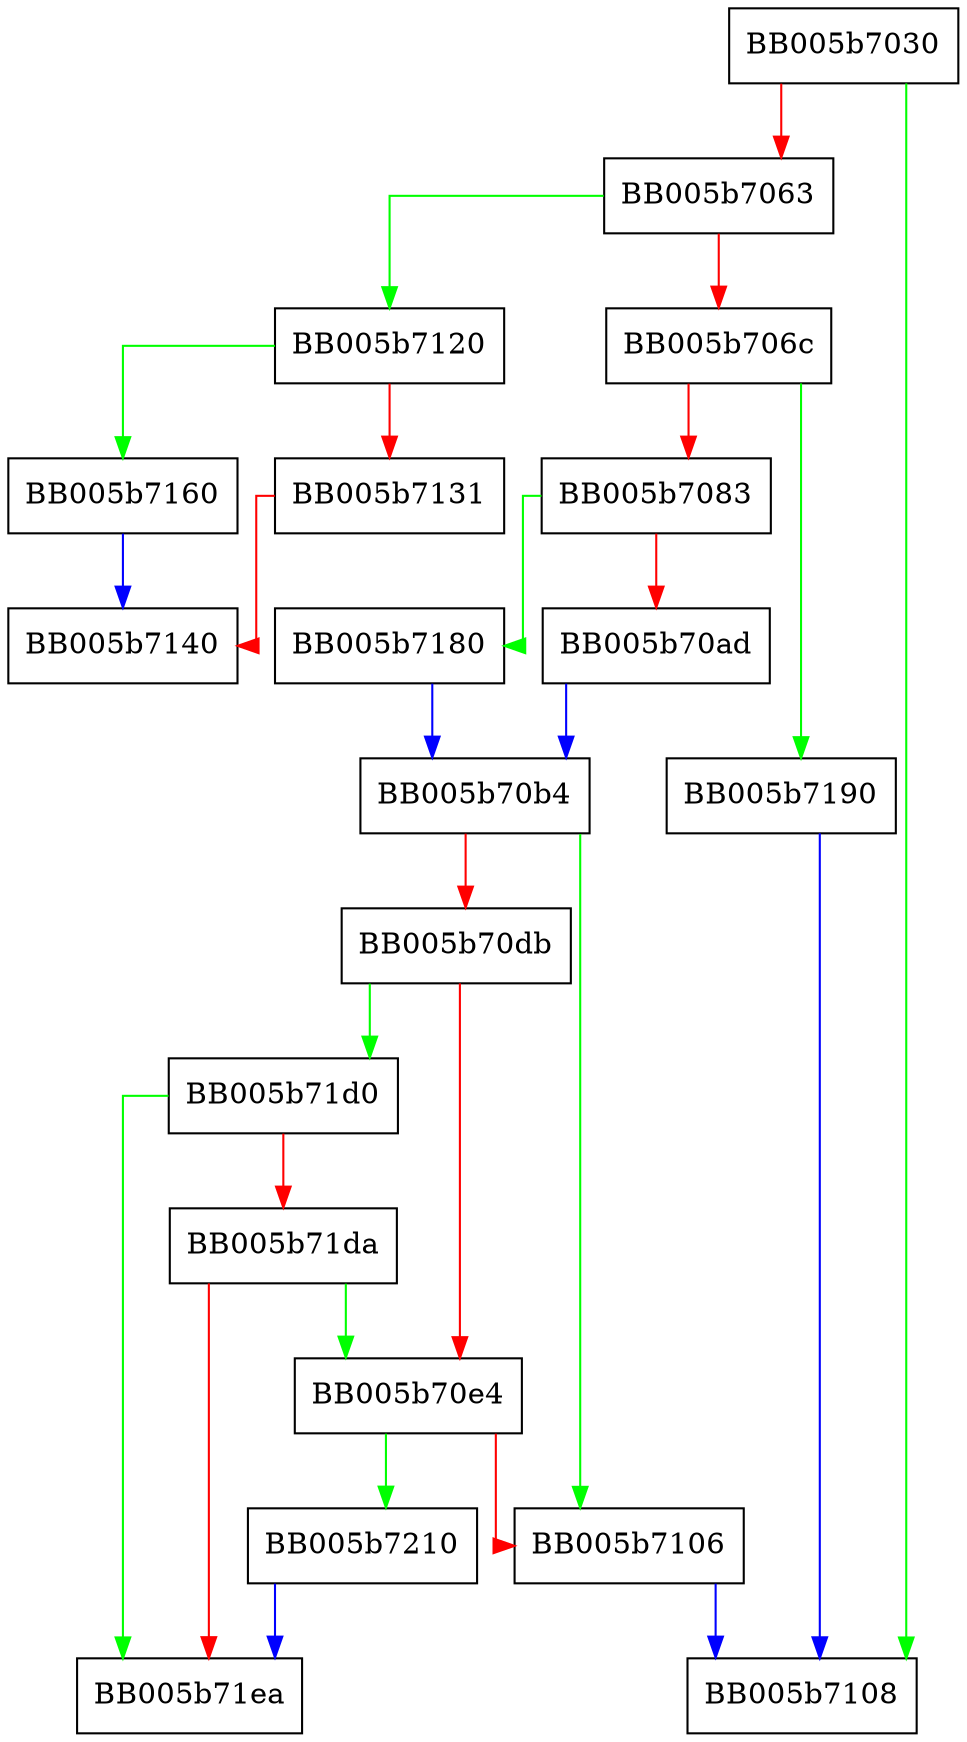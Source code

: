 digraph aesni_ocb_init_key {
  node [shape="box"];
  graph [splines=ortho];
  BB005b7030 -> BB005b7108 [color="green"];
  BB005b7030 -> BB005b7063 [color="red"];
  BB005b7063 -> BB005b7120 [color="green"];
  BB005b7063 -> BB005b706c [color="red"];
  BB005b706c -> BB005b7190 [color="green"];
  BB005b706c -> BB005b7083 [color="red"];
  BB005b7083 -> BB005b7180 [color="green"];
  BB005b7083 -> BB005b70ad [color="red"];
  BB005b70ad -> BB005b70b4 [color="blue"];
  BB005b70b4 -> BB005b7106 [color="green"];
  BB005b70b4 -> BB005b70db [color="red"];
  BB005b70db -> BB005b71d0 [color="green"];
  BB005b70db -> BB005b70e4 [color="red"];
  BB005b70e4 -> BB005b7210 [color="green"];
  BB005b70e4 -> BB005b7106 [color="red"];
  BB005b7106 -> BB005b7108 [color="blue"];
  BB005b7120 -> BB005b7160 [color="green"];
  BB005b7120 -> BB005b7131 [color="red"];
  BB005b7131 -> BB005b7140 [color="red"];
  BB005b7160 -> BB005b7140 [color="blue"];
  BB005b7180 -> BB005b70b4 [color="blue"];
  BB005b7190 -> BB005b7108 [color="blue"];
  BB005b71d0 -> BB005b71ea [color="green"];
  BB005b71d0 -> BB005b71da [color="red"];
  BB005b71da -> BB005b70e4 [color="green"];
  BB005b71da -> BB005b71ea [color="red"];
  BB005b7210 -> BB005b71ea [color="blue"];
}
